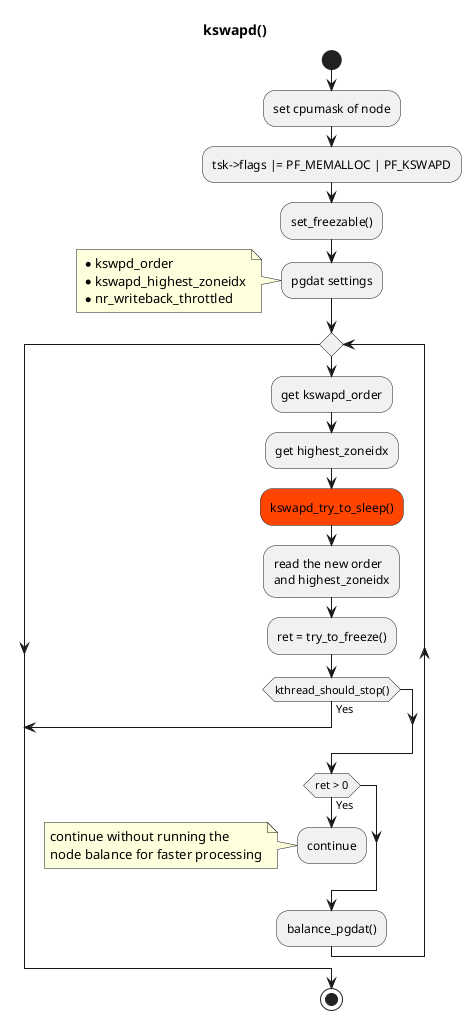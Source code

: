 @startuml

title kswapd()

start
:set cpumask of node;
:tsk->flags |= PF_MEMALLOC | PF_KSWAPD;
:set_freezable();
:pgdat settings;
note left
    * kswpd_order
    * kswapd_highest_zoneidx
    * nr_writeback_throttled
end note
while ()
    :get kswapd_order;
    :get highest_zoneidx;
    #OrangeRed :kswapd_try_to_sleep();
    :read the new order
    and highest_zoneidx;
    :ret = try_to_freeze();
    if (kthread_should_stop()) then (Yes)
        break
    endif
    if (ret > 0) then (Yes)
    :continue;
    note left
        continue without running the
        node balance for faster processing
    end note
    detach
    endif
    :balance_pgdat();
endwhile

stop

@enduml
